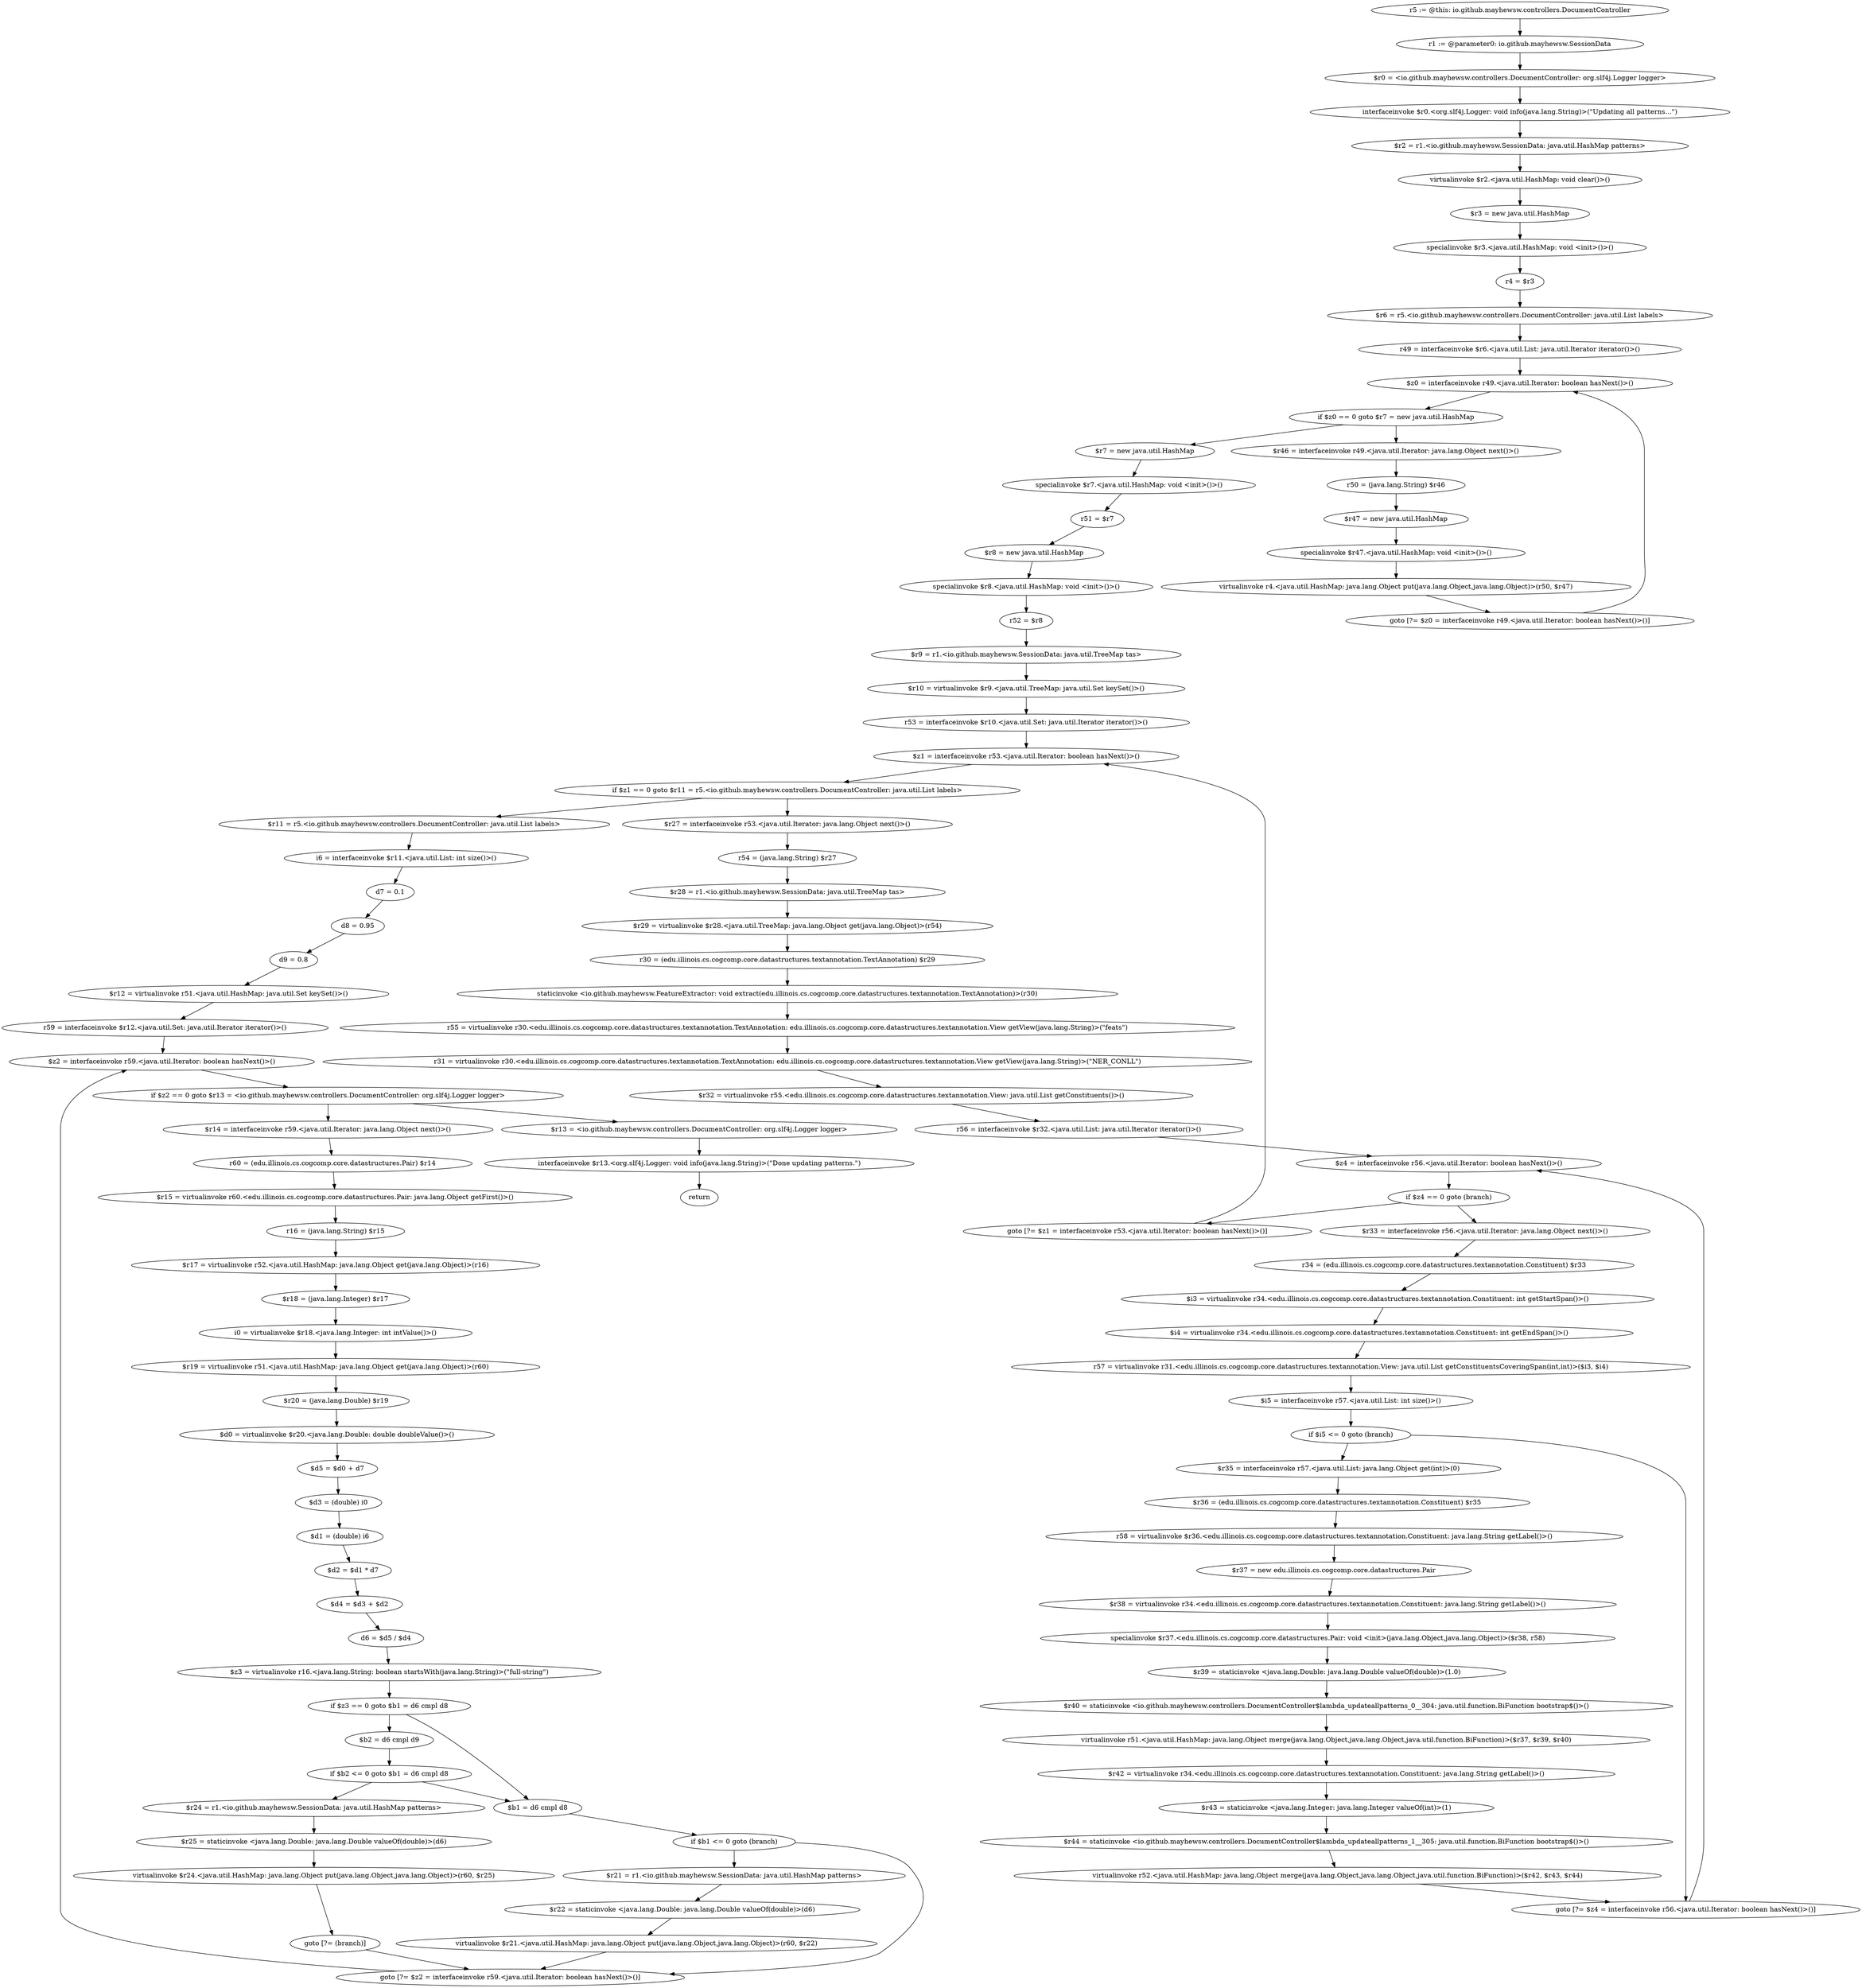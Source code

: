 digraph "unitGraph" {
    "r5 := @this: io.github.mayhewsw.controllers.DocumentController"
    "r1 := @parameter0: io.github.mayhewsw.SessionData"
    "$r0 = <io.github.mayhewsw.controllers.DocumentController: org.slf4j.Logger logger>"
    "interfaceinvoke $r0.<org.slf4j.Logger: void info(java.lang.String)>(\"Updating all patterns...\")"
    "$r2 = r1.<io.github.mayhewsw.SessionData: java.util.HashMap patterns>"
    "virtualinvoke $r2.<java.util.HashMap: void clear()>()"
    "$r3 = new java.util.HashMap"
    "specialinvoke $r3.<java.util.HashMap: void <init>()>()"
    "r4 = $r3"
    "$r6 = r5.<io.github.mayhewsw.controllers.DocumentController: java.util.List labels>"
    "r49 = interfaceinvoke $r6.<java.util.List: java.util.Iterator iterator()>()"
    "$z0 = interfaceinvoke r49.<java.util.Iterator: boolean hasNext()>()"
    "if $z0 == 0 goto $r7 = new java.util.HashMap"
    "$r46 = interfaceinvoke r49.<java.util.Iterator: java.lang.Object next()>()"
    "r50 = (java.lang.String) $r46"
    "$r47 = new java.util.HashMap"
    "specialinvoke $r47.<java.util.HashMap: void <init>()>()"
    "virtualinvoke r4.<java.util.HashMap: java.lang.Object put(java.lang.Object,java.lang.Object)>(r50, $r47)"
    "goto [?= $z0 = interfaceinvoke r49.<java.util.Iterator: boolean hasNext()>()]"
    "$r7 = new java.util.HashMap"
    "specialinvoke $r7.<java.util.HashMap: void <init>()>()"
    "r51 = $r7"
    "$r8 = new java.util.HashMap"
    "specialinvoke $r8.<java.util.HashMap: void <init>()>()"
    "r52 = $r8"
    "$r9 = r1.<io.github.mayhewsw.SessionData: java.util.TreeMap tas>"
    "$r10 = virtualinvoke $r9.<java.util.TreeMap: java.util.Set keySet()>()"
    "r53 = interfaceinvoke $r10.<java.util.Set: java.util.Iterator iterator()>()"
    "$z1 = interfaceinvoke r53.<java.util.Iterator: boolean hasNext()>()"
    "if $z1 == 0 goto $r11 = r5.<io.github.mayhewsw.controllers.DocumentController: java.util.List labels>"
    "$r27 = interfaceinvoke r53.<java.util.Iterator: java.lang.Object next()>()"
    "r54 = (java.lang.String) $r27"
    "$r28 = r1.<io.github.mayhewsw.SessionData: java.util.TreeMap tas>"
    "$r29 = virtualinvoke $r28.<java.util.TreeMap: java.lang.Object get(java.lang.Object)>(r54)"
    "r30 = (edu.illinois.cs.cogcomp.core.datastructures.textannotation.TextAnnotation) $r29"
    "staticinvoke <io.github.mayhewsw.FeatureExtractor: void extract(edu.illinois.cs.cogcomp.core.datastructures.textannotation.TextAnnotation)>(r30)"
    "r55 = virtualinvoke r30.<edu.illinois.cs.cogcomp.core.datastructures.textannotation.TextAnnotation: edu.illinois.cs.cogcomp.core.datastructures.textannotation.View getView(java.lang.String)>(\"feats\")"
    "r31 = virtualinvoke r30.<edu.illinois.cs.cogcomp.core.datastructures.textannotation.TextAnnotation: edu.illinois.cs.cogcomp.core.datastructures.textannotation.View getView(java.lang.String)>(\"NER_CONLL\")"
    "$r32 = virtualinvoke r55.<edu.illinois.cs.cogcomp.core.datastructures.textannotation.View: java.util.List getConstituents()>()"
    "r56 = interfaceinvoke $r32.<java.util.List: java.util.Iterator iterator()>()"
    "$z4 = interfaceinvoke r56.<java.util.Iterator: boolean hasNext()>()"
    "if $z4 == 0 goto (branch)"
    "$r33 = interfaceinvoke r56.<java.util.Iterator: java.lang.Object next()>()"
    "r34 = (edu.illinois.cs.cogcomp.core.datastructures.textannotation.Constituent) $r33"
    "$i3 = virtualinvoke r34.<edu.illinois.cs.cogcomp.core.datastructures.textannotation.Constituent: int getStartSpan()>()"
    "$i4 = virtualinvoke r34.<edu.illinois.cs.cogcomp.core.datastructures.textannotation.Constituent: int getEndSpan()>()"
    "r57 = virtualinvoke r31.<edu.illinois.cs.cogcomp.core.datastructures.textannotation.View: java.util.List getConstituentsCoveringSpan(int,int)>($i3, $i4)"
    "$i5 = interfaceinvoke r57.<java.util.List: int size()>()"
    "if $i5 <= 0 goto (branch)"
    "$r35 = interfaceinvoke r57.<java.util.List: java.lang.Object get(int)>(0)"
    "$r36 = (edu.illinois.cs.cogcomp.core.datastructures.textannotation.Constituent) $r35"
    "r58 = virtualinvoke $r36.<edu.illinois.cs.cogcomp.core.datastructures.textannotation.Constituent: java.lang.String getLabel()>()"
    "$r37 = new edu.illinois.cs.cogcomp.core.datastructures.Pair"
    "$r38 = virtualinvoke r34.<edu.illinois.cs.cogcomp.core.datastructures.textannotation.Constituent: java.lang.String getLabel()>()"
    "specialinvoke $r37.<edu.illinois.cs.cogcomp.core.datastructures.Pair: void <init>(java.lang.Object,java.lang.Object)>($r38, r58)"
    "$r39 = staticinvoke <java.lang.Double: java.lang.Double valueOf(double)>(1.0)"
    "$r40 = staticinvoke <io.github.mayhewsw.controllers.DocumentController$lambda_updateallpatterns_0__304: java.util.function.BiFunction bootstrap$()>()"
    "virtualinvoke r51.<java.util.HashMap: java.lang.Object merge(java.lang.Object,java.lang.Object,java.util.function.BiFunction)>($r37, $r39, $r40)"
    "$r42 = virtualinvoke r34.<edu.illinois.cs.cogcomp.core.datastructures.textannotation.Constituent: java.lang.String getLabel()>()"
    "$r43 = staticinvoke <java.lang.Integer: java.lang.Integer valueOf(int)>(1)"
    "$r44 = staticinvoke <io.github.mayhewsw.controllers.DocumentController$lambda_updateallpatterns_1__305: java.util.function.BiFunction bootstrap$()>()"
    "virtualinvoke r52.<java.util.HashMap: java.lang.Object merge(java.lang.Object,java.lang.Object,java.util.function.BiFunction)>($r42, $r43, $r44)"
    "goto [?= $z4 = interfaceinvoke r56.<java.util.Iterator: boolean hasNext()>()]"
    "goto [?= $z1 = interfaceinvoke r53.<java.util.Iterator: boolean hasNext()>()]"
    "$r11 = r5.<io.github.mayhewsw.controllers.DocumentController: java.util.List labels>"
    "i6 = interfaceinvoke $r11.<java.util.List: int size()>()"
    "d7 = 0.1"
    "d8 = 0.95"
    "d9 = 0.8"
    "$r12 = virtualinvoke r51.<java.util.HashMap: java.util.Set keySet()>()"
    "r59 = interfaceinvoke $r12.<java.util.Set: java.util.Iterator iterator()>()"
    "$z2 = interfaceinvoke r59.<java.util.Iterator: boolean hasNext()>()"
    "if $z2 == 0 goto $r13 = <io.github.mayhewsw.controllers.DocumentController: org.slf4j.Logger logger>"
    "$r14 = interfaceinvoke r59.<java.util.Iterator: java.lang.Object next()>()"
    "r60 = (edu.illinois.cs.cogcomp.core.datastructures.Pair) $r14"
    "$r15 = virtualinvoke r60.<edu.illinois.cs.cogcomp.core.datastructures.Pair: java.lang.Object getFirst()>()"
    "r16 = (java.lang.String) $r15"
    "$r17 = virtualinvoke r52.<java.util.HashMap: java.lang.Object get(java.lang.Object)>(r16)"
    "$r18 = (java.lang.Integer) $r17"
    "i0 = virtualinvoke $r18.<java.lang.Integer: int intValue()>()"
    "$r19 = virtualinvoke r51.<java.util.HashMap: java.lang.Object get(java.lang.Object)>(r60)"
    "$r20 = (java.lang.Double) $r19"
    "$d0 = virtualinvoke $r20.<java.lang.Double: double doubleValue()>()"
    "$d5 = $d0 + d7"
    "$d3 = (double) i0"
    "$d1 = (double) i6"
    "$d2 = $d1 * d7"
    "$d4 = $d3 + $d2"
    "d6 = $d5 / $d4"
    "$z3 = virtualinvoke r16.<java.lang.String: boolean startsWith(java.lang.String)>(\"full-string\")"
    "if $z3 == 0 goto $b1 = d6 cmpl d8"
    "$b2 = d6 cmpl d9"
    "if $b2 <= 0 goto $b1 = d6 cmpl d8"
    "$r24 = r1.<io.github.mayhewsw.SessionData: java.util.HashMap patterns>"
    "$r25 = staticinvoke <java.lang.Double: java.lang.Double valueOf(double)>(d6)"
    "virtualinvoke $r24.<java.util.HashMap: java.lang.Object put(java.lang.Object,java.lang.Object)>(r60, $r25)"
    "goto [?= (branch)]"
    "$b1 = d6 cmpl d8"
    "if $b1 <= 0 goto (branch)"
    "$r21 = r1.<io.github.mayhewsw.SessionData: java.util.HashMap patterns>"
    "$r22 = staticinvoke <java.lang.Double: java.lang.Double valueOf(double)>(d6)"
    "virtualinvoke $r21.<java.util.HashMap: java.lang.Object put(java.lang.Object,java.lang.Object)>(r60, $r22)"
    "goto [?= $z2 = interfaceinvoke r59.<java.util.Iterator: boolean hasNext()>()]"
    "$r13 = <io.github.mayhewsw.controllers.DocumentController: org.slf4j.Logger logger>"
    "interfaceinvoke $r13.<org.slf4j.Logger: void info(java.lang.String)>(\"Done updating patterns.\")"
    "return"
    "r5 := @this: io.github.mayhewsw.controllers.DocumentController"->"r1 := @parameter0: io.github.mayhewsw.SessionData";
    "r1 := @parameter0: io.github.mayhewsw.SessionData"->"$r0 = <io.github.mayhewsw.controllers.DocumentController: org.slf4j.Logger logger>";
    "$r0 = <io.github.mayhewsw.controllers.DocumentController: org.slf4j.Logger logger>"->"interfaceinvoke $r0.<org.slf4j.Logger: void info(java.lang.String)>(\"Updating all patterns...\")";
    "interfaceinvoke $r0.<org.slf4j.Logger: void info(java.lang.String)>(\"Updating all patterns...\")"->"$r2 = r1.<io.github.mayhewsw.SessionData: java.util.HashMap patterns>";
    "$r2 = r1.<io.github.mayhewsw.SessionData: java.util.HashMap patterns>"->"virtualinvoke $r2.<java.util.HashMap: void clear()>()";
    "virtualinvoke $r2.<java.util.HashMap: void clear()>()"->"$r3 = new java.util.HashMap";
    "$r3 = new java.util.HashMap"->"specialinvoke $r3.<java.util.HashMap: void <init>()>()";
    "specialinvoke $r3.<java.util.HashMap: void <init>()>()"->"r4 = $r3";
    "r4 = $r3"->"$r6 = r5.<io.github.mayhewsw.controllers.DocumentController: java.util.List labels>";
    "$r6 = r5.<io.github.mayhewsw.controllers.DocumentController: java.util.List labels>"->"r49 = interfaceinvoke $r6.<java.util.List: java.util.Iterator iterator()>()";
    "r49 = interfaceinvoke $r6.<java.util.List: java.util.Iterator iterator()>()"->"$z0 = interfaceinvoke r49.<java.util.Iterator: boolean hasNext()>()";
    "$z0 = interfaceinvoke r49.<java.util.Iterator: boolean hasNext()>()"->"if $z0 == 0 goto $r7 = new java.util.HashMap";
    "if $z0 == 0 goto $r7 = new java.util.HashMap"->"$r46 = interfaceinvoke r49.<java.util.Iterator: java.lang.Object next()>()";
    "if $z0 == 0 goto $r7 = new java.util.HashMap"->"$r7 = new java.util.HashMap";
    "$r46 = interfaceinvoke r49.<java.util.Iterator: java.lang.Object next()>()"->"r50 = (java.lang.String) $r46";
    "r50 = (java.lang.String) $r46"->"$r47 = new java.util.HashMap";
    "$r47 = new java.util.HashMap"->"specialinvoke $r47.<java.util.HashMap: void <init>()>()";
    "specialinvoke $r47.<java.util.HashMap: void <init>()>()"->"virtualinvoke r4.<java.util.HashMap: java.lang.Object put(java.lang.Object,java.lang.Object)>(r50, $r47)";
    "virtualinvoke r4.<java.util.HashMap: java.lang.Object put(java.lang.Object,java.lang.Object)>(r50, $r47)"->"goto [?= $z0 = interfaceinvoke r49.<java.util.Iterator: boolean hasNext()>()]";
    "goto [?= $z0 = interfaceinvoke r49.<java.util.Iterator: boolean hasNext()>()]"->"$z0 = interfaceinvoke r49.<java.util.Iterator: boolean hasNext()>()";
    "$r7 = new java.util.HashMap"->"specialinvoke $r7.<java.util.HashMap: void <init>()>()";
    "specialinvoke $r7.<java.util.HashMap: void <init>()>()"->"r51 = $r7";
    "r51 = $r7"->"$r8 = new java.util.HashMap";
    "$r8 = new java.util.HashMap"->"specialinvoke $r8.<java.util.HashMap: void <init>()>()";
    "specialinvoke $r8.<java.util.HashMap: void <init>()>()"->"r52 = $r8";
    "r52 = $r8"->"$r9 = r1.<io.github.mayhewsw.SessionData: java.util.TreeMap tas>";
    "$r9 = r1.<io.github.mayhewsw.SessionData: java.util.TreeMap tas>"->"$r10 = virtualinvoke $r9.<java.util.TreeMap: java.util.Set keySet()>()";
    "$r10 = virtualinvoke $r9.<java.util.TreeMap: java.util.Set keySet()>()"->"r53 = interfaceinvoke $r10.<java.util.Set: java.util.Iterator iterator()>()";
    "r53 = interfaceinvoke $r10.<java.util.Set: java.util.Iterator iterator()>()"->"$z1 = interfaceinvoke r53.<java.util.Iterator: boolean hasNext()>()";
    "$z1 = interfaceinvoke r53.<java.util.Iterator: boolean hasNext()>()"->"if $z1 == 0 goto $r11 = r5.<io.github.mayhewsw.controllers.DocumentController: java.util.List labels>";
    "if $z1 == 0 goto $r11 = r5.<io.github.mayhewsw.controllers.DocumentController: java.util.List labels>"->"$r27 = interfaceinvoke r53.<java.util.Iterator: java.lang.Object next()>()";
    "if $z1 == 0 goto $r11 = r5.<io.github.mayhewsw.controllers.DocumentController: java.util.List labels>"->"$r11 = r5.<io.github.mayhewsw.controllers.DocumentController: java.util.List labels>";
    "$r27 = interfaceinvoke r53.<java.util.Iterator: java.lang.Object next()>()"->"r54 = (java.lang.String) $r27";
    "r54 = (java.lang.String) $r27"->"$r28 = r1.<io.github.mayhewsw.SessionData: java.util.TreeMap tas>";
    "$r28 = r1.<io.github.mayhewsw.SessionData: java.util.TreeMap tas>"->"$r29 = virtualinvoke $r28.<java.util.TreeMap: java.lang.Object get(java.lang.Object)>(r54)";
    "$r29 = virtualinvoke $r28.<java.util.TreeMap: java.lang.Object get(java.lang.Object)>(r54)"->"r30 = (edu.illinois.cs.cogcomp.core.datastructures.textannotation.TextAnnotation) $r29";
    "r30 = (edu.illinois.cs.cogcomp.core.datastructures.textannotation.TextAnnotation) $r29"->"staticinvoke <io.github.mayhewsw.FeatureExtractor: void extract(edu.illinois.cs.cogcomp.core.datastructures.textannotation.TextAnnotation)>(r30)";
    "staticinvoke <io.github.mayhewsw.FeatureExtractor: void extract(edu.illinois.cs.cogcomp.core.datastructures.textannotation.TextAnnotation)>(r30)"->"r55 = virtualinvoke r30.<edu.illinois.cs.cogcomp.core.datastructures.textannotation.TextAnnotation: edu.illinois.cs.cogcomp.core.datastructures.textannotation.View getView(java.lang.String)>(\"feats\")";
    "r55 = virtualinvoke r30.<edu.illinois.cs.cogcomp.core.datastructures.textannotation.TextAnnotation: edu.illinois.cs.cogcomp.core.datastructures.textannotation.View getView(java.lang.String)>(\"feats\")"->"r31 = virtualinvoke r30.<edu.illinois.cs.cogcomp.core.datastructures.textannotation.TextAnnotation: edu.illinois.cs.cogcomp.core.datastructures.textannotation.View getView(java.lang.String)>(\"NER_CONLL\")";
    "r31 = virtualinvoke r30.<edu.illinois.cs.cogcomp.core.datastructures.textannotation.TextAnnotation: edu.illinois.cs.cogcomp.core.datastructures.textannotation.View getView(java.lang.String)>(\"NER_CONLL\")"->"$r32 = virtualinvoke r55.<edu.illinois.cs.cogcomp.core.datastructures.textannotation.View: java.util.List getConstituents()>()";
    "$r32 = virtualinvoke r55.<edu.illinois.cs.cogcomp.core.datastructures.textannotation.View: java.util.List getConstituents()>()"->"r56 = interfaceinvoke $r32.<java.util.List: java.util.Iterator iterator()>()";
    "r56 = interfaceinvoke $r32.<java.util.List: java.util.Iterator iterator()>()"->"$z4 = interfaceinvoke r56.<java.util.Iterator: boolean hasNext()>()";
    "$z4 = interfaceinvoke r56.<java.util.Iterator: boolean hasNext()>()"->"if $z4 == 0 goto (branch)";
    "if $z4 == 0 goto (branch)"->"$r33 = interfaceinvoke r56.<java.util.Iterator: java.lang.Object next()>()";
    "if $z4 == 0 goto (branch)"->"goto [?= $z1 = interfaceinvoke r53.<java.util.Iterator: boolean hasNext()>()]";
    "$r33 = interfaceinvoke r56.<java.util.Iterator: java.lang.Object next()>()"->"r34 = (edu.illinois.cs.cogcomp.core.datastructures.textannotation.Constituent) $r33";
    "r34 = (edu.illinois.cs.cogcomp.core.datastructures.textannotation.Constituent) $r33"->"$i3 = virtualinvoke r34.<edu.illinois.cs.cogcomp.core.datastructures.textannotation.Constituent: int getStartSpan()>()";
    "$i3 = virtualinvoke r34.<edu.illinois.cs.cogcomp.core.datastructures.textannotation.Constituent: int getStartSpan()>()"->"$i4 = virtualinvoke r34.<edu.illinois.cs.cogcomp.core.datastructures.textannotation.Constituent: int getEndSpan()>()";
    "$i4 = virtualinvoke r34.<edu.illinois.cs.cogcomp.core.datastructures.textannotation.Constituent: int getEndSpan()>()"->"r57 = virtualinvoke r31.<edu.illinois.cs.cogcomp.core.datastructures.textannotation.View: java.util.List getConstituentsCoveringSpan(int,int)>($i3, $i4)";
    "r57 = virtualinvoke r31.<edu.illinois.cs.cogcomp.core.datastructures.textannotation.View: java.util.List getConstituentsCoveringSpan(int,int)>($i3, $i4)"->"$i5 = interfaceinvoke r57.<java.util.List: int size()>()";
    "$i5 = interfaceinvoke r57.<java.util.List: int size()>()"->"if $i5 <= 0 goto (branch)";
    "if $i5 <= 0 goto (branch)"->"$r35 = interfaceinvoke r57.<java.util.List: java.lang.Object get(int)>(0)";
    "if $i5 <= 0 goto (branch)"->"goto [?= $z4 = interfaceinvoke r56.<java.util.Iterator: boolean hasNext()>()]";
    "$r35 = interfaceinvoke r57.<java.util.List: java.lang.Object get(int)>(0)"->"$r36 = (edu.illinois.cs.cogcomp.core.datastructures.textannotation.Constituent) $r35";
    "$r36 = (edu.illinois.cs.cogcomp.core.datastructures.textannotation.Constituent) $r35"->"r58 = virtualinvoke $r36.<edu.illinois.cs.cogcomp.core.datastructures.textannotation.Constituent: java.lang.String getLabel()>()";
    "r58 = virtualinvoke $r36.<edu.illinois.cs.cogcomp.core.datastructures.textannotation.Constituent: java.lang.String getLabel()>()"->"$r37 = new edu.illinois.cs.cogcomp.core.datastructures.Pair";
    "$r37 = new edu.illinois.cs.cogcomp.core.datastructures.Pair"->"$r38 = virtualinvoke r34.<edu.illinois.cs.cogcomp.core.datastructures.textannotation.Constituent: java.lang.String getLabel()>()";
    "$r38 = virtualinvoke r34.<edu.illinois.cs.cogcomp.core.datastructures.textannotation.Constituent: java.lang.String getLabel()>()"->"specialinvoke $r37.<edu.illinois.cs.cogcomp.core.datastructures.Pair: void <init>(java.lang.Object,java.lang.Object)>($r38, r58)";
    "specialinvoke $r37.<edu.illinois.cs.cogcomp.core.datastructures.Pair: void <init>(java.lang.Object,java.lang.Object)>($r38, r58)"->"$r39 = staticinvoke <java.lang.Double: java.lang.Double valueOf(double)>(1.0)";
    "$r39 = staticinvoke <java.lang.Double: java.lang.Double valueOf(double)>(1.0)"->"$r40 = staticinvoke <io.github.mayhewsw.controllers.DocumentController$lambda_updateallpatterns_0__304: java.util.function.BiFunction bootstrap$()>()";
    "$r40 = staticinvoke <io.github.mayhewsw.controllers.DocumentController$lambda_updateallpatterns_0__304: java.util.function.BiFunction bootstrap$()>()"->"virtualinvoke r51.<java.util.HashMap: java.lang.Object merge(java.lang.Object,java.lang.Object,java.util.function.BiFunction)>($r37, $r39, $r40)";
    "virtualinvoke r51.<java.util.HashMap: java.lang.Object merge(java.lang.Object,java.lang.Object,java.util.function.BiFunction)>($r37, $r39, $r40)"->"$r42 = virtualinvoke r34.<edu.illinois.cs.cogcomp.core.datastructures.textannotation.Constituent: java.lang.String getLabel()>()";
    "$r42 = virtualinvoke r34.<edu.illinois.cs.cogcomp.core.datastructures.textannotation.Constituent: java.lang.String getLabel()>()"->"$r43 = staticinvoke <java.lang.Integer: java.lang.Integer valueOf(int)>(1)";
    "$r43 = staticinvoke <java.lang.Integer: java.lang.Integer valueOf(int)>(1)"->"$r44 = staticinvoke <io.github.mayhewsw.controllers.DocumentController$lambda_updateallpatterns_1__305: java.util.function.BiFunction bootstrap$()>()";
    "$r44 = staticinvoke <io.github.mayhewsw.controllers.DocumentController$lambda_updateallpatterns_1__305: java.util.function.BiFunction bootstrap$()>()"->"virtualinvoke r52.<java.util.HashMap: java.lang.Object merge(java.lang.Object,java.lang.Object,java.util.function.BiFunction)>($r42, $r43, $r44)";
    "virtualinvoke r52.<java.util.HashMap: java.lang.Object merge(java.lang.Object,java.lang.Object,java.util.function.BiFunction)>($r42, $r43, $r44)"->"goto [?= $z4 = interfaceinvoke r56.<java.util.Iterator: boolean hasNext()>()]";
    "goto [?= $z4 = interfaceinvoke r56.<java.util.Iterator: boolean hasNext()>()]"->"$z4 = interfaceinvoke r56.<java.util.Iterator: boolean hasNext()>()";
    "goto [?= $z1 = interfaceinvoke r53.<java.util.Iterator: boolean hasNext()>()]"->"$z1 = interfaceinvoke r53.<java.util.Iterator: boolean hasNext()>()";
    "$r11 = r5.<io.github.mayhewsw.controllers.DocumentController: java.util.List labels>"->"i6 = interfaceinvoke $r11.<java.util.List: int size()>()";
    "i6 = interfaceinvoke $r11.<java.util.List: int size()>()"->"d7 = 0.1";
    "d7 = 0.1"->"d8 = 0.95";
    "d8 = 0.95"->"d9 = 0.8";
    "d9 = 0.8"->"$r12 = virtualinvoke r51.<java.util.HashMap: java.util.Set keySet()>()";
    "$r12 = virtualinvoke r51.<java.util.HashMap: java.util.Set keySet()>()"->"r59 = interfaceinvoke $r12.<java.util.Set: java.util.Iterator iterator()>()";
    "r59 = interfaceinvoke $r12.<java.util.Set: java.util.Iterator iterator()>()"->"$z2 = interfaceinvoke r59.<java.util.Iterator: boolean hasNext()>()";
    "$z2 = interfaceinvoke r59.<java.util.Iterator: boolean hasNext()>()"->"if $z2 == 0 goto $r13 = <io.github.mayhewsw.controllers.DocumentController: org.slf4j.Logger logger>";
    "if $z2 == 0 goto $r13 = <io.github.mayhewsw.controllers.DocumentController: org.slf4j.Logger logger>"->"$r14 = interfaceinvoke r59.<java.util.Iterator: java.lang.Object next()>()";
    "if $z2 == 0 goto $r13 = <io.github.mayhewsw.controllers.DocumentController: org.slf4j.Logger logger>"->"$r13 = <io.github.mayhewsw.controllers.DocumentController: org.slf4j.Logger logger>";
    "$r14 = interfaceinvoke r59.<java.util.Iterator: java.lang.Object next()>()"->"r60 = (edu.illinois.cs.cogcomp.core.datastructures.Pair) $r14";
    "r60 = (edu.illinois.cs.cogcomp.core.datastructures.Pair) $r14"->"$r15 = virtualinvoke r60.<edu.illinois.cs.cogcomp.core.datastructures.Pair: java.lang.Object getFirst()>()";
    "$r15 = virtualinvoke r60.<edu.illinois.cs.cogcomp.core.datastructures.Pair: java.lang.Object getFirst()>()"->"r16 = (java.lang.String) $r15";
    "r16 = (java.lang.String) $r15"->"$r17 = virtualinvoke r52.<java.util.HashMap: java.lang.Object get(java.lang.Object)>(r16)";
    "$r17 = virtualinvoke r52.<java.util.HashMap: java.lang.Object get(java.lang.Object)>(r16)"->"$r18 = (java.lang.Integer) $r17";
    "$r18 = (java.lang.Integer) $r17"->"i0 = virtualinvoke $r18.<java.lang.Integer: int intValue()>()";
    "i0 = virtualinvoke $r18.<java.lang.Integer: int intValue()>()"->"$r19 = virtualinvoke r51.<java.util.HashMap: java.lang.Object get(java.lang.Object)>(r60)";
    "$r19 = virtualinvoke r51.<java.util.HashMap: java.lang.Object get(java.lang.Object)>(r60)"->"$r20 = (java.lang.Double) $r19";
    "$r20 = (java.lang.Double) $r19"->"$d0 = virtualinvoke $r20.<java.lang.Double: double doubleValue()>()";
    "$d0 = virtualinvoke $r20.<java.lang.Double: double doubleValue()>()"->"$d5 = $d0 + d7";
    "$d5 = $d0 + d7"->"$d3 = (double) i0";
    "$d3 = (double) i0"->"$d1 = (double) i6";
    "$d1 = (double) i6"->"$d2 = $d1 * d7";
    "$d2 = $d1 * d7"->"$d4 = $d3 + $d2";
    "$d4 = $d3 + $d2"->"d6 = $d5 / $d4";
    "d6 = $d5 / $d4"->"$z3 = virtualinvoke r16.<java.lang.String: boolean startsWith(java.lang.String)>(\"full-string\")";
    "$z3 = virtualinvoke r16.<java.lang.String: boolean startsWith(java.lang.String)>(\"full-string\")"->"if $z3 == 0 goto $b1 = d6 cmpl d8";
    "if $z3 == 0 goto $b1 = d6 cmpl d8"->"$b2 = d6 cmpl d9";
    "if $z3 == 0 goto $b1 = d6 cmpl d8"->"$b1 = d6 cmpl d8";
    "$b2 = d6 cmpl d9"->"if $b2 <= 0 goto $b1 = d6 cmpl d8";
    "if $b2 <= 0 goto $b1 = d6 cmpl d8"->"$r24 = r1.<io.github.mayhewsw.SessionData: java.util.HashMap patterns>";
    "if $b2 <= 0 goto $b1 = d6 cmpl d8"->"$b1 = d6 cmpl d8";
    "$r24 = r1.<io.github.mayhewsw.SessionData: java.util.HashMap patterns>"->"$r25 = staticinvoke <java.lang.Double: java.lang.Double valueOf(double)>(d6)";
    "$r25 = staticinvoke <java.lang.Double: java.lang.Double valueOf(double)>(d6)"->"virtualinvoke $r24.<java.util.HashMap: java.lang.Object put(java.lang.Object,java.lang.Object)>(r60, $r25)";
    "virtualinvoke $r24.<java.util.HashMap: java.lang.Object put(java.lang.Object,java.lang.Object)>(r60, $r25)"->"goto [?= (branch)]";
    "goto [?= (branch)]"->"goto [?= $z2 = interfaceinvoke r59.<java.util.Iterator: boolean hasNext()>()]";
    "$b1 = d6 cmpl d8"->"if $b1 <= 0 goto (branch)";
    "if $b1 <= 0 goto (branch)"->"$r21 = r1.<io.github.mayhewsw.SessionData: java.util.HashMap patterns>";
    "if $b1 <= 0 goto (branch)"->"goto [?= $z2 = interfaceinvoke r59.<java.util.Iterator: boolean hasNext()>()]";
    "$r21 = r1.<io.github.mayhewsw.SessionData: java.util.HashMap patterns>"->"$r22 = staticinvoke <java.lang.Double: java.lang.Double valueOf(double)>(d6)";
    "$r22 = staticinvoke <java.lang.Double: java.lang.Double valueOf(double)>(d6)"->"virtualinvoke $r21.<java.util.HashMap: java.lang.Object put(java.lang.Object,java.lang.Object)>(r60, $r22)";
    "virtualinvoke $r21.<java.util.HashMap: java.lang.Object put(java.lang.Object,java.lang.Object)>(r60, $r22)"->"goto [?= $z2 = interfaceinvoke r59.<java.util.Iterator: boolean hasNext()>()]";
    "goto [?= $z2 = interfaceinvoke r59.<java.util.Iterator: boolean hasNext()>()]"->"$z2 = interfaceinvoke r59.<java.util.Iterator: boolean hasNext()>()";
    "$r13 = <io.github.mayhewsw.controllers.DocumentController: org.slf4j.Logger logger>"->"interfaceinvoke $r13.<org.slf4j.Logger: void info(java.lang.String)>(\"Done updating patterns.\")";
    "interfaceinvoke $r13.<org.slf4j.Logger: void info(java.lang.String)>(\"Done updating patterns.\")"->"return";
}
